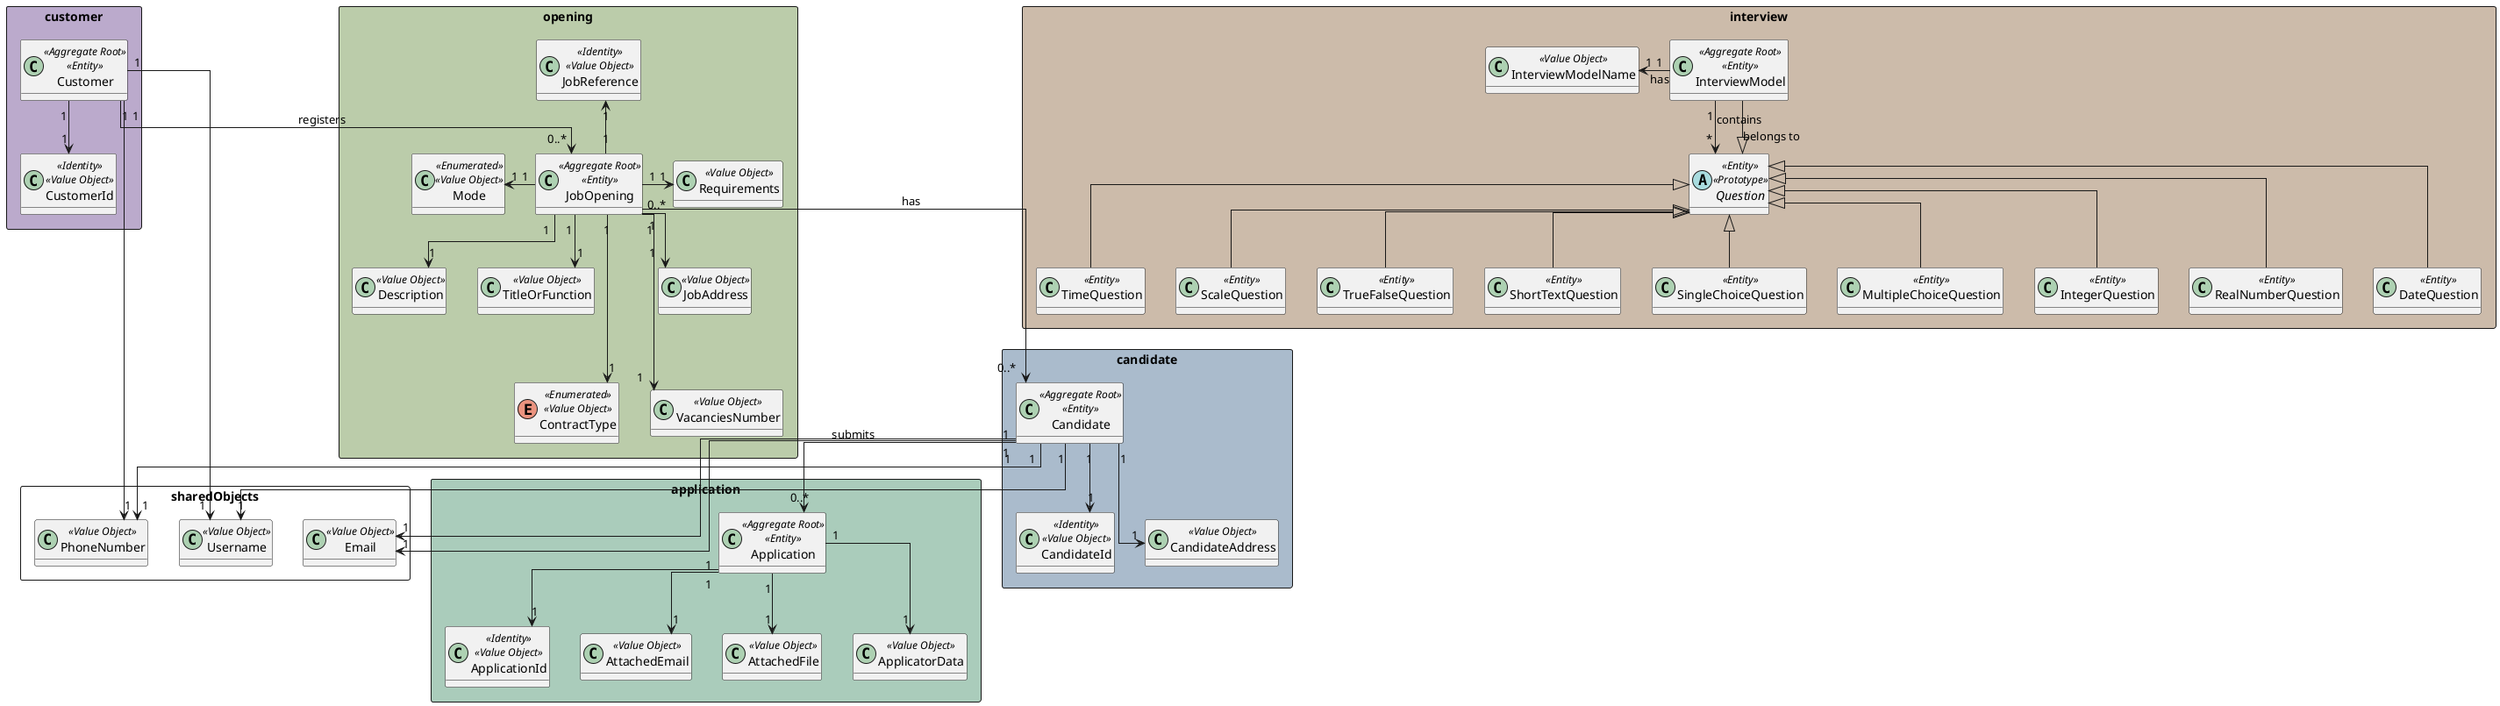 @startuml
'https://plantuml.com/class-diagram

hide methods
skinparam linetype ortho



rectangle candidate #aabbcc{
    class Candidate<<Aggregate Root>><<Entity>>{}
    class CandidateId<<Identity>><<Value Object>>{
'        -id : Long
    }

    class CandidateAddress<<Value Object>>{
'        - address : String
    }
}


rectangle customer #bbaacc{
    class Customer <<Aggregate Root>><<Entity>>{
    }
    class CustomerId<<Identity>><<Value Object>>{
'        - id : Long
    }
}


rectangle sharedObjects {

    class Email <<Value Object>>
    class PhoneNumber <<Value Object>>
    class Username <<Value Object>>

}



rectangle opening #bbccaa {

    class JobOpening<<Aggregate Root>><<Entity>>{

    }

    class JobReference<<Identity>><<Value Object>>{
'        - sequenceId : id
'        - companyCode: String
    }

    class TitleOrFunction<<Value Object>>{
'        - epitaph : String
    }

    enum ContractType<<Enumerated>><<Value Object>>{
'        + FULL_TIME
'        + PART_TIME
    }

    class Mode<<Enumerated>><<Value Object>>{
'        + REMOTE
'        + HYBRID
'        + ON_SITE
    }

    class JobAddress<<Value Object>>{
'        - address : String
    }

    class VacanciesNumber<<Value Object>>{
'        - numberOfVacancies : Integer
    }

    class Description<<Value Object>>{
'        - description : String
    }

    ''Maybe go to Interview Model
    class Requirements<<Value Object>>{
'        - title: String
'        - value : String
    }

}


rectangle application #aaccbb {

    class Application<<Aggregate Root>><<Entity>>{}

    class ApplicationId<<Identity>><<Value Object>>{
'        - id : Long
    }

    class AttachedEmail<<Value Object>>{
'        - text : String
    }

    class AttachedFile<<Value Object>>{
'        - orcText : String
'        - pathToFile: String
    }

    class ApplicatorData<<Value Object>>{

    }




}


rectangle interview #ccbbaa{


    class InterviewModel <<Aggregate Root>><<Entity>>{}

    class InterviewModelName<<Value Object>>{}

    abstract Question<<Entity>><<Prototype>>{}

    class TrueFalseQuestion<<Entity>> extends Question{}

    class ShortTextQuestion<<Entity>> extends Question {}

    class SingleChoiceQuestion<<Entity>> extends Question {}

    class MultipleChoiceQuestion<<Entity>> extends Question{}

    class IntegerQuestion<<Entity>> extends Question{}

    class RealNumberQuestion<<Entity>> extends Question{}

    class DateQuestion<<Entity>> extends Question{}

    class TimeQuestion<<Entity>> extends Question{}

    class ScaleQuestion<<Entity>> extends Question{}

}


JobOpening "1" -up-> "1" JobReference
JobOpening "1" --> "1" JobAddress
JobOpening "1" --> "1" TitleOrFunction
JobOpening "1" ---> "1" ContractType
JobOpening "1" -left-> "1" Mode
JobOpening "1" ---> "1" VacanciesNumber
JobOpening "1" --> "1" Description
JobOpening "1" -> "1" Requirements

Candidate "1" --> "1" CandidateId
Candidate "1" --> "1" CandidateAddress


Application "1" --> "1" ApplicationId
Application "1" --> "1" AttachedEmail
Application "1" --> "1" AttachedFile
Application "1" --> "1" ApplicatorData


Customer "1" --> "1" CustomerId


JobOpening "0..*" ---> "0..*" Candidate : has
Candidate "1" --> "0..*" Application : submits
Customer "1" --> "0..*" JobOpening : registers

InterviewModel "1" -left-> "1" InterviewModelName : has
InterviewModel "1" --> "*" Question : contains
Question <|-- InterviewModel : belongs to


Candidate "1" --> "1" Username
Candidate "1" --> "1" PhoneNumber
Candidate "1" --> "1" Email


Customer "1" --> "1" Username
Customer "1" --> "1" PhoneNumber
Candidate "1" --> "1" Email




@enduml